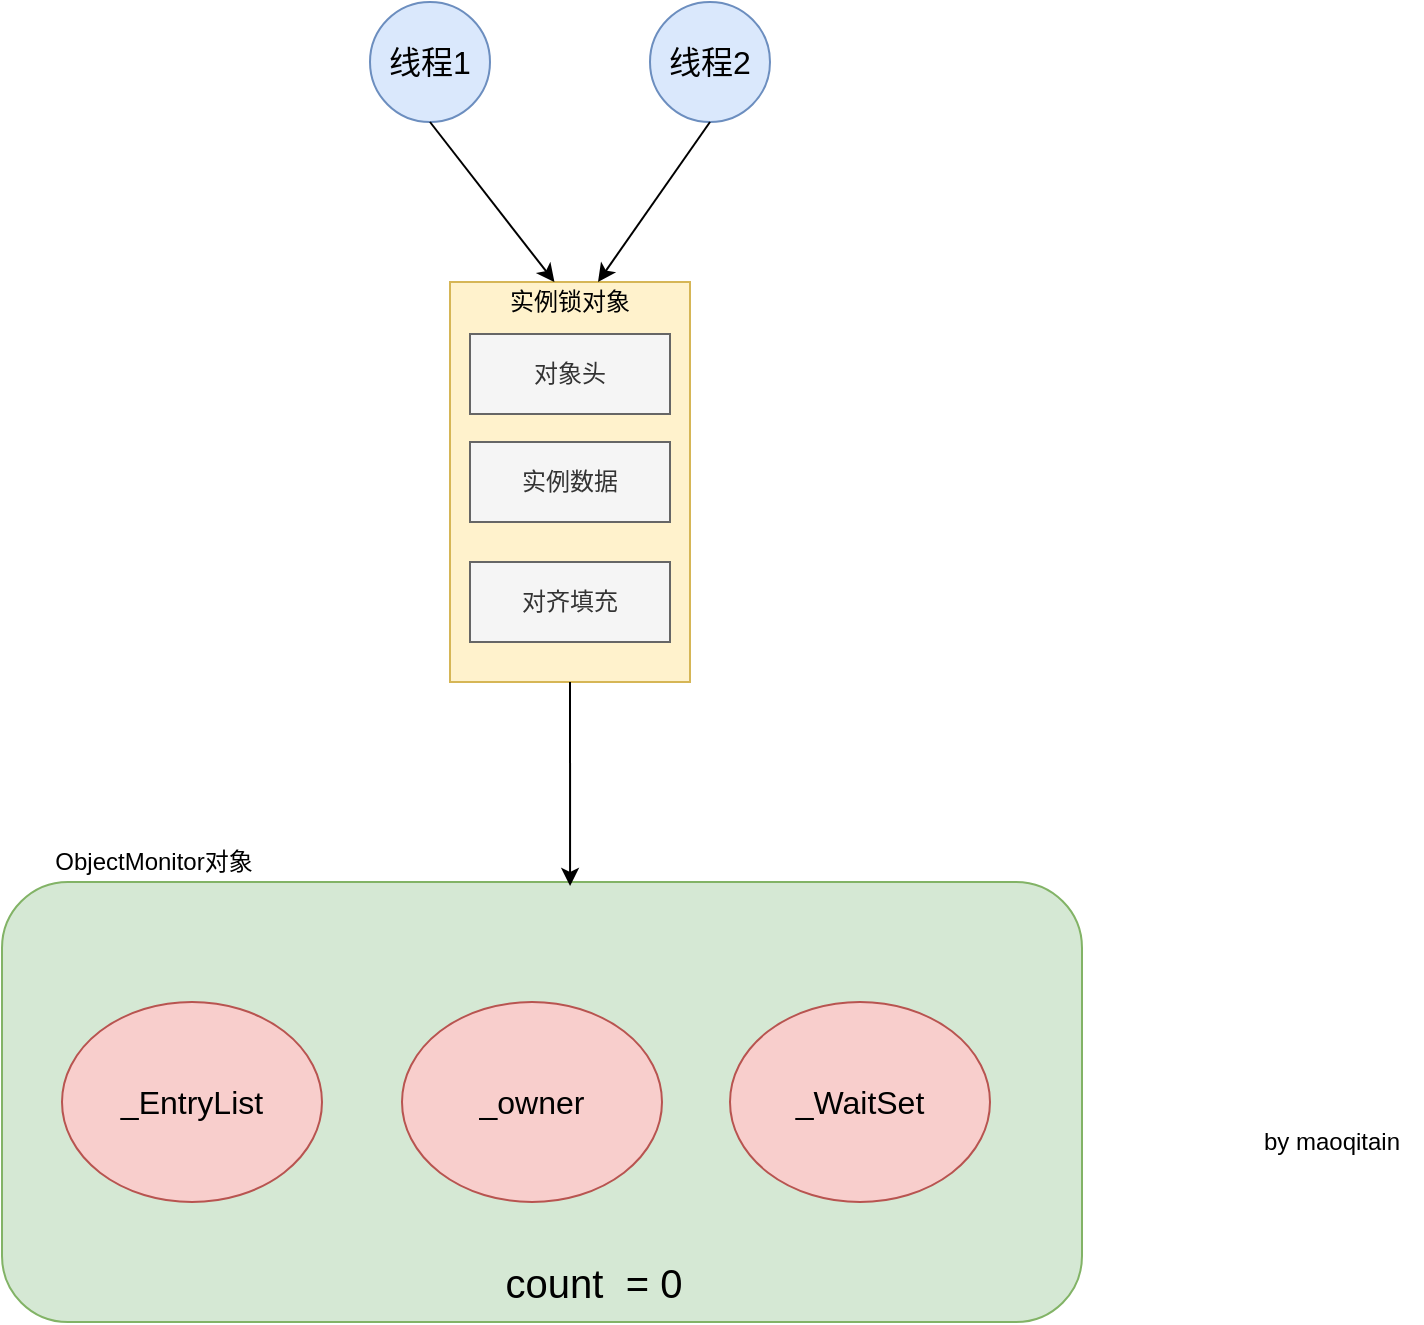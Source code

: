 <mxfile version="13.8.5" type="device" pages="2"><diagram id="V3wBdqd3xH_uHIVm9e0o" name="Page-1"><mxGraphModel dx="1422" dy="761" grid="1" gridSize="10" guides="1" tooltips="1" connect="1" arrows="1" fold="1" page="1" pageScale="1" pageWidth="827" pageHeight="1169" background="#ffffff" math="0" shadow="0"><root><mxCell id="0"/><mxCell id="1" parent="0"/><mxCell id="vl-mMu4aEZxp1wO8Ly29-2" value="&lt;div&gt;&lt;/div&gt;" style="rounded=0;whiteSpace=wrap;html=1;fillColor=#fff2cc;strokeColor=#d6b656;align=left;" parent="1" vertex="1"><mxGeometry x="294" y="160" width="120" height="200" as="geometry"/></mxCell><mxCell id="vl-mMu4aEZxp1wO8Ly29-3" value="" style="ellipse;whiteSpace=wrap;html=1;" parent="1" vertex="1"><mxGeometry x="91" y="520" width="120" height="80" as="geometry"/></mxCell><mxCell id="vl-mMu4aEZxp1wO8Ly29-4" value="实例锁对象" style="text;html=1;strokeColor=none;fillColor=none;align=center;verticalAlign=middle;whiteSpace=wrap;rounded=0;" parent="1" vertex="1"><mxGeometry x="314" y="160" width="80" height="20" as="geometry"/></mxCell><mxCell id="vl-mMu4aEZxp1wO8Ly29-6" value="对象头" style="rounded=0;whiteSpace=wrap;html=1;fillColor=#f5f5f5;strokeColor=#666666;fontColor=#333333;" parent="1" vertex="1"><mxGeometry x="304" y="186" width="100" height="40" as="geometry"/></mxCell><mxCell id="vl-mMu4aEZxp1wO8Ly29-7" value="实例数据" style="rounded=0;whiteSpace=wrap;html=1;fillColor=#f5f5f5;strokeColor=#666666;fontColor=#333333;" parent="1" vertex="1"><mxGeometry x="304" y="240" width="100" height="40" as="geometry"/></mxCell><mxCell id="vl-mMu4aEZxp1wO8Ly29-8" value="对齐填充" style="rounded=0;whiteSpace=wrap;html=1;fillColor=#f5f5f5;strokeColor=#666666;fontColor=#333333;" parent="1" vertex="1"><mxGeometry x="304" y="300" width="100" height="40" as="geometry"/></mxCell><mxCell id="vl-mMu4aEZxp1wO8Ly29-9" value="" style="rounded=1;whiteSpace=wrap;html=1;fillColor=#d5e8d4;strokeColor=#82b366;" parent="1" vertex="1"><mxGeometry x="70" y="460" width="540" height="220" as="geometry"/></mxCell><mxCell id="vl-mMu4aEZxp1wO8Ly29-10" value="ObjectMonitor对象" style="text;html=1;strokeColor=none;fillColor=none;align=center;verticalAlign=middle;whiteSpace=wrap;rounded=0;" parent="1" vertex="1"><mxGeometry x="81" y="440" width="130" height="20" as="geometry"/></mxCell><mxCell id="vl-mMu4aEZxp1wO8Ly29-11" value="&lt;font style=&quot;font-size: 16px&quot;&gt;_EntryList&lt;/font&gt;" style="ellipse;whiteSpace=wrap;html=1;fillColor=#f8cecc;strokeColor=#b85450;" parent="1" vertex="1"><mxGeometry x="100" y="520" width="130" height="100" as="geometry"/></mxCell><mxCell id="vl-mMu4aEZxp1wO8Ly29-12" value="&lt;font style=&quot;font-size: 16px&quot;&gt;_owner&lt;/font&gt;" style="ellipse;whiteSpace=wrap;html=1;fillColor=#f8cecc;strokeColor=#b85450;" parent="1" vertex="1"><mxGeometry x="270" y="520" width="130" height="100" as="geometry"/></mxCell><mxCell id="vl-mMu4aEZxp1wO8Ly29-13" value="&lt;font style=&quot;font-size: 16px&quot;&gt;_WaitSet&lt;/font&gt;" style="ellipse;whiteSpace=wrap;html=1;fillColor=#f8cecc;strokeColor=#b85450;" parent="1" vertex="1"><mxGeometry x="434" y="520" width="130" height="100" as="geometry"/></mxCell><mxCell id="vl-mMu4aEZxp1wO8Ly29-14" value="&lt;font style=&quot;font-size: 16px&quot;&gt;线程1&lt;/font&gt;" style="ellipse;whiteSpace=wrap;html=1;aspect=fixed;fillColor=#dae8fc;strokeColor=#6c8ebf;" parent="1" vertex="1"><mxGeometry x="254" y="20" width="60" height="60" as="geometry"/></mxCell><mxCell id="vl-mMu4aEZxp1wO8Ly29-15" value="&lt;font style=&quot;font-size: 16px&quot;&gt;线程2&lt;/font&gt;" style="ellipse;whiteSpace=wrap;html=1;aspect=fixed;fillColor=#dae8fc;strokeColor=#6c8ebf;" parent="1" vertex="1"><mxGeometry x="394" y="20" width="60" height="60" as="geometry"/></mxCell><mxCell id="vl-mMu4aEZxp1wO8Ly29-16" value="" style="endArrow=classic;html=1;exitX=0.5;exitY=1;exitDx=0;exitDy=0;" parent="1" source="vl-mMu4aEZxp1wO8Ly29-14" target="vl-mMu4aEZxp1wO8Ly29-4" edge="1"><mxGeometry width="50" height="50" relative="1" as="geometry"><mxPoint x="390" y="390" as="sourcePoint"/><mxPoint x="440" y="340" as="targetPoint"/></mxGeometry></mxCell><mxCell id="vl-mMu4aEZxp1wO8Ly29-17" value="" style="endArrow=classic;html=1;exitX=0.5;exitY=1;exitDx=0;exitDy=0;entryX=0.675;entryY=0;entryDx=0;entryDy=0;entryPerimeter=0;" parent="1" source="vl-mMu4aEZxp1wO8Ly29-15" target="vl-mMu4aEZxp1wO8Ly29-4" edge="1"><mxGeometry width="50" height="50" relative="1" as="geometry"><mxPoint x="440" y="160" as="sourcePoint"/><mxPoint x="490" y="110" as="targetPoint"/></mxGeometry></mxCell><mxCell id="vl-mMu4aEZxp1wO8Ly29-19" value="" style="endArrow=classic;html=1;exitX=0.5;exitY=1;exitDx=0;exitDy=0;entryX=0.526;entryY=0.009;entryDx=0;entryDy=0;entryPerimeter=0;" parent="1" source="vl-mMu4aEZxp1wO8Ly29-2" target="vl-mMu4aEZxp1wO8Ly29-9" edge="1"><mxGeometry width="50" height="50" relative="1" as="geometry"><mxPoint x="350" y="430" as="sourcePoint"/><mxPoint x="400" y="380" as="targetPoint"/></mxGeometry></mxCell><mxCell id="vl-mMu4aEZxp1wO8Ly29-20" value="&lt;font style=&quot;font-size: 20px&quot;&gt;count&amp;nbsp; = 0&lt;/font&gt;" style="text;html=1;strokeColor=none;fillColor=none;align=center;verticalAlign=middle;whiteSpace=wrap;rounded=0;" parent="1" vertex="1"><mxGeometry x="312" y="650" width="108" height="20" as="geometry"/></mxCell><mxCell id="vl-mMu4aEZxp1wO8Ly29-21" value="by maoqitain" style="text;html=1;strokeColor=none;fillColor=none;align=center;verticalAlign=middle;whiteSpace=wrap;rounded=0;" parent="1" vertex="1"><mxGeometry x="690" y="580" width="90" height="20" as="geometry"/></mxCell></root></mxGraphModel></diagram><diagram id="ZUtK_FYpuK8SZh5uqmco" name="Page-2"><mxGraphModel dx="1422" dy="761" grid="1" gridSize="10" guides="1" tooltips="1" connect="1" arrows="1" fold="1" page="1" pageScale="1" pageWidth="827" pageHeight="1169" math="0" shadow="0"><root><mxCell id="yP9dK6-9wVaQG-Plvb5E-0"/><mxCell id="yP9dK6-9wVaQG-Plvb5E-1" parent="yP9dK6-9wVaQG-Plvb5E-0"/></root></mxGraphModel></diagram></mxfile>